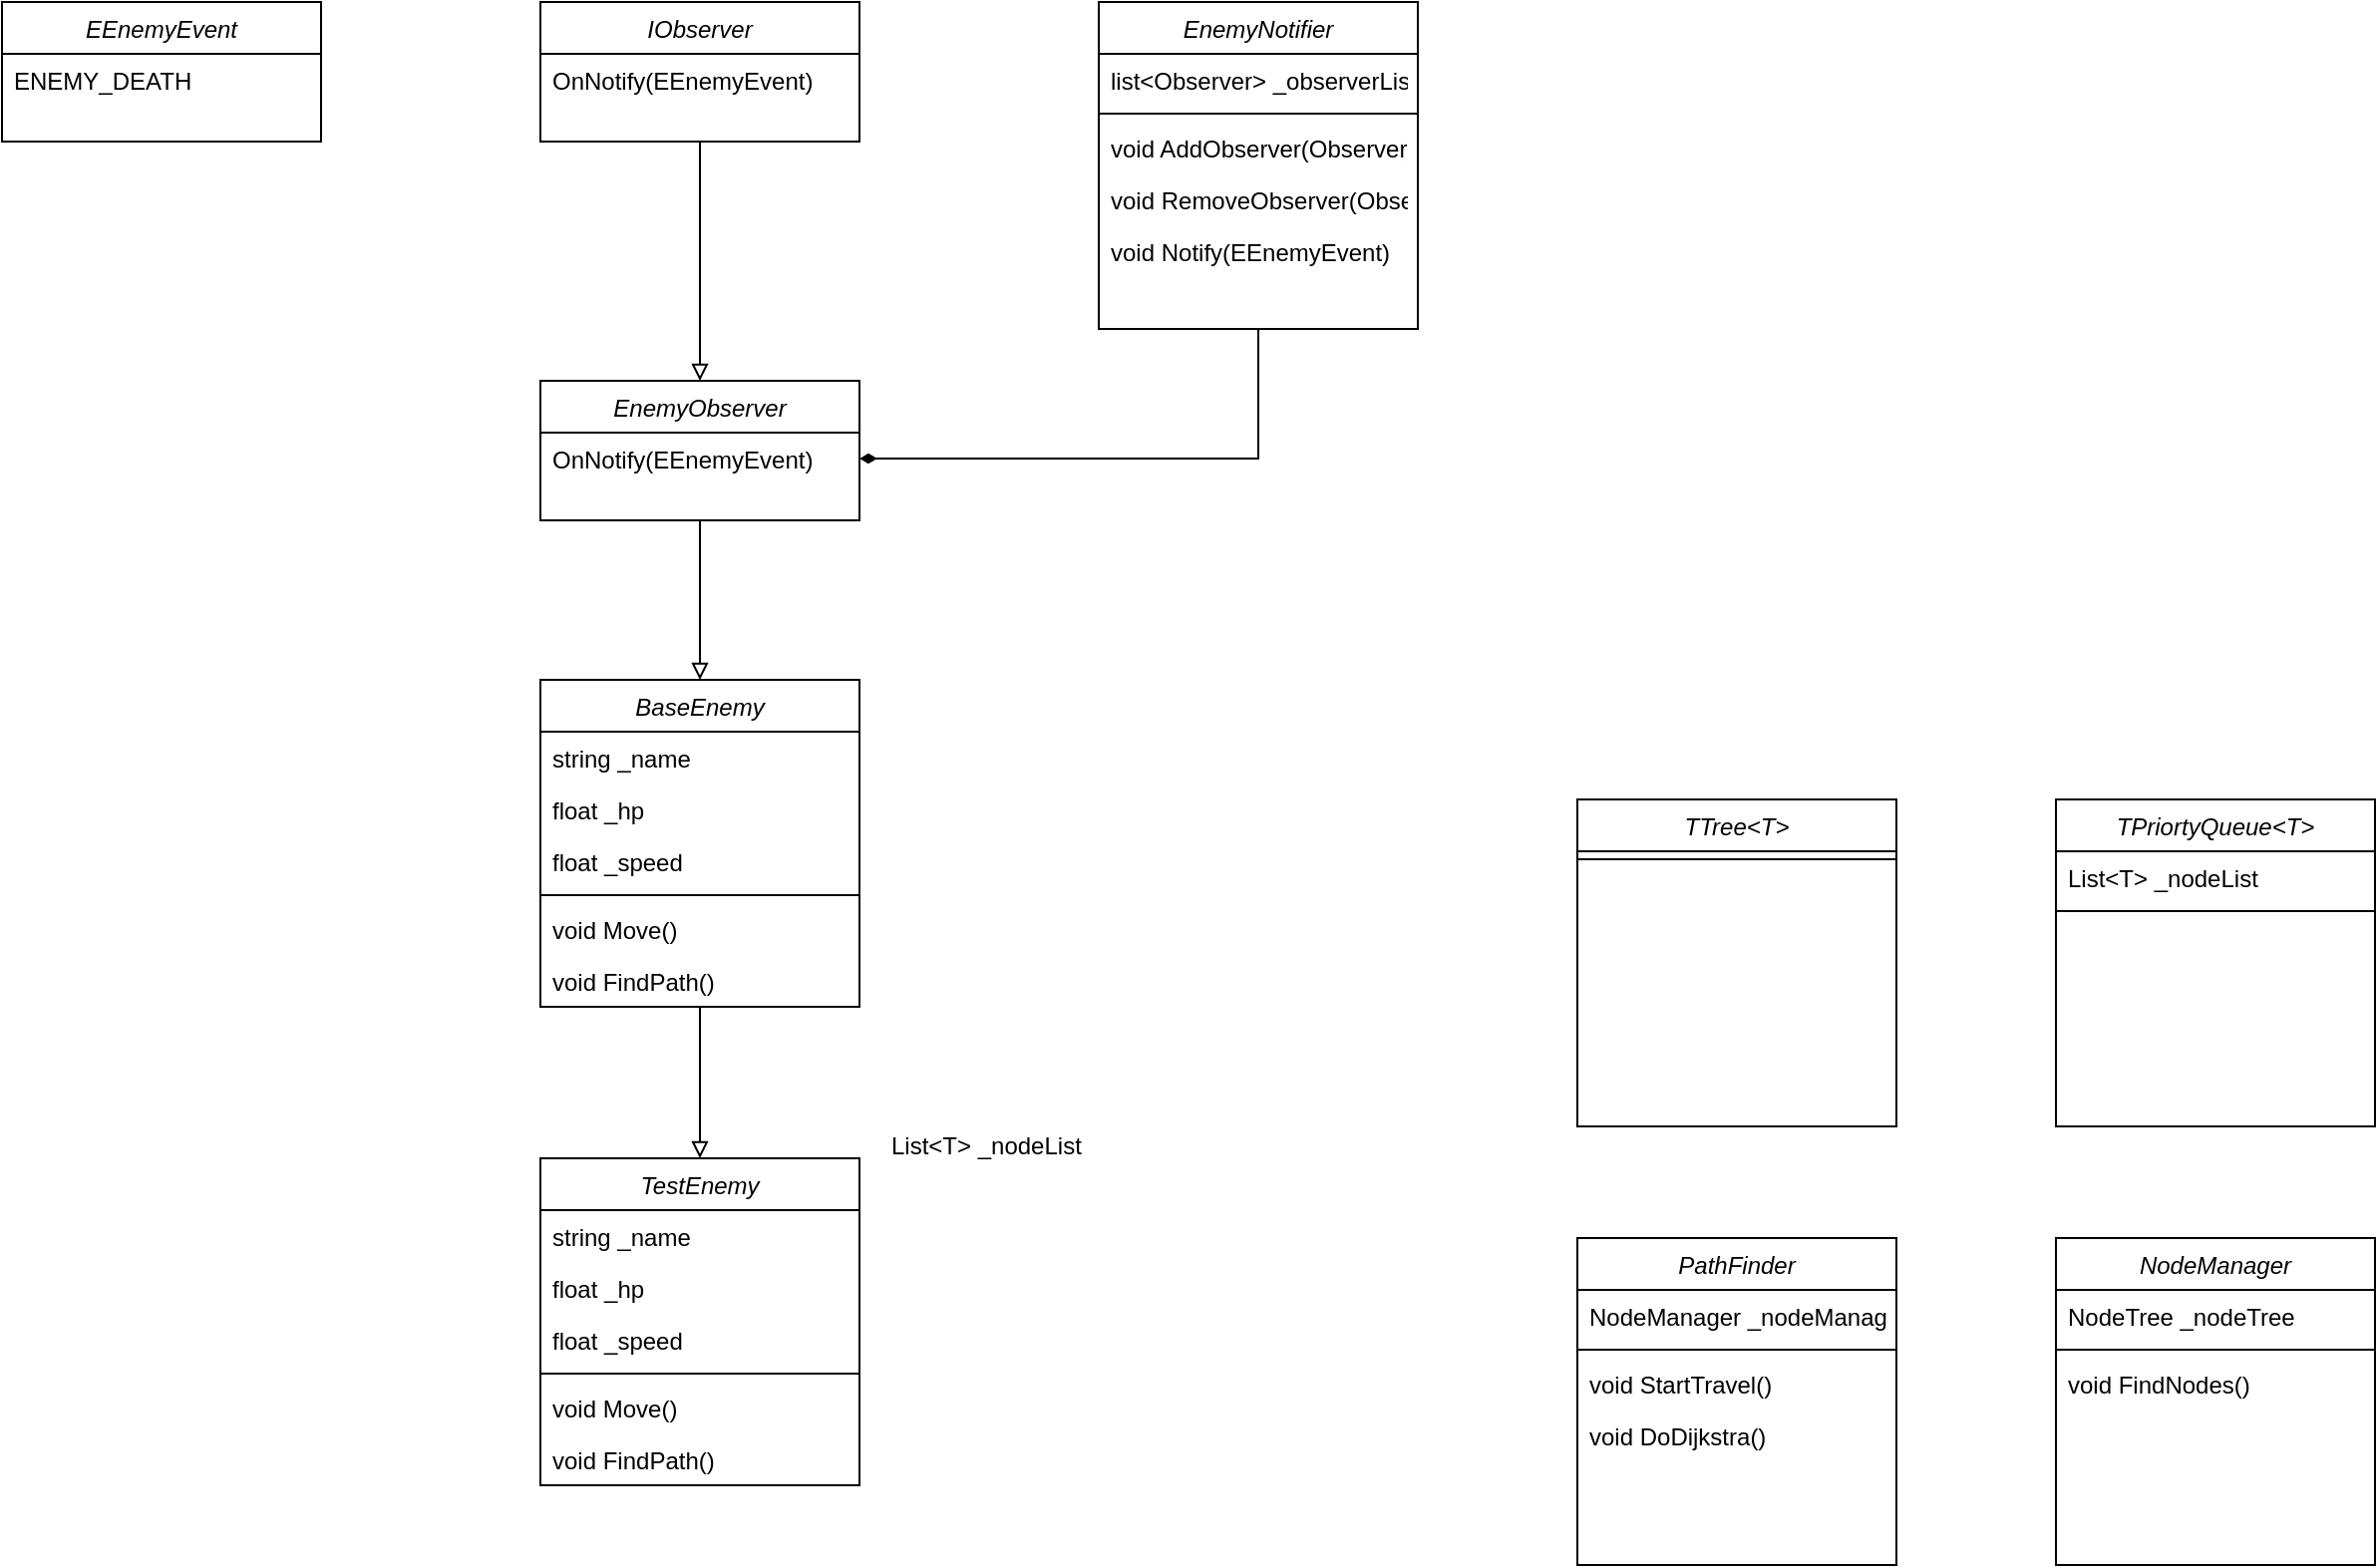 <mxfile version="14.3.2" type="device"><diagram id="C5RBs43oDa-KdzZeNtuy" name="Page-1"><mxGraphModel dx="1062" dy="2112" grid="1" gridSize="10" guides="1" tooltips="1" connect="1" arrows="1" fold="1" page="1" pageScale="1" pageWidth="827" pageHeight="1169" math="0" shadow="0"><root><mxCell id="WIyWlLk6GJQsqaUBKTNV-0"/><mxCell id="WIyWlLk6GJQsqaUBKTNV-1" parent="WIyWlLk6GJQsqaUBKTNV-0"/><mxCell id="cOfWhoq0ihBr1ONqviCs-7" style="edgeStyle=orthogonalEdgeStyle;rounded=0;orthogonalLoop=1;jettySize=auto;html=1;entryX=0.5;entryY=0;entryDx=0;entryDy=0;endArrow=block;endFill=0;" parent="WIyWlLk6GJQsqaUBKTNV-1" source="zkfFHV4jXpPFQw0GAbJ--0" target="cOfWhoq0ihBr1ONqviCs-0" edge="1"><mxGeometry relative="1" as="geometry"/></mxCell><mxCell id="zkfFHV4jXpPFQw0GAbJ--0" value="BaseEnemy" style="swimlane;fontStyle=2;align=center;verticalAlign=top;childLayout=stackLayout;horizontal=1;startSize=26;horizontalStack=0;resizeParent=1;resizeLast=0;collapsible=1;marginBottom=0;rounded=0;shadow=0;strokeWidth=1;" parent="WIyWlLk6GJQsqaUBKTNV-1" vertex="1"><mxGeometry x="280" y="-360" width="160" height="164" as="geometry"><mxRectangle x="230" y="140" width="160" height="26" as="alternateBounds"/></mxGeometry></mxCell><mxCell id="zkfFHV4jXpPFQw0GAbJ--1" value="string _name" style="text;align=left;verticalAlign=top;spacingLeft=4;spacingRight=4;overflow=hidden;rotatable=0;points=[[0,0.5],[1,0.5]];portConstraint=eastwest;" parent="zkfFHV4jXpPFQw0GAbJ--0" vertex="1"><mxGeometry y="26" width="160" height="26" as="geometry"/></mxCell><mxCell id="zkfFHV4jXpPFQw0GAbJ--2" value="float _hp" style="text;align=left;verticalAlign=top;spacingLeft=4;spacingRight=4;overflow=hidden;rotatable=0;points=[[0,0.5],[1,0.5]];portConstraint=eastwest;rounded=0;shadow=0;html=0;" parent="zkfFHV4jXpPFQw0GAbJ--0" vertex="1"><mxGeometry y="52" width="160" height="26" as="geometry"/></mxCell><mxCell id="zkfFHV4jXpPFQw0GAbJ--3" value="float _speed" style="text;align=left;verticalAlign=top;spacingLeft=4;spacingRight=4;overflow=hidden;rotatable=0;points=[[0,0.5],[1,0.5]];portConstraint=eastwest;rounded=0;shadow=0;html=0;" parent="zkfFHV4jXpPFQw0GAbJ--0" vertex="1"><mxGeometry y="78" width="160" height="26" as="geometry"/></mxCell><mxCell id="zkfFHV4jXpPFQw0GAbJ--4" value="" style="line;html=1;strokeWidth=1;align=left;verticalAlign=middle;spacingTop=-1;spacingLeft=3;spacingRight=3;rotatable=0;labelPosition=right;points=[];portConstraint=eastwest;" parent="zkfFHV4jXpPFQw0GAbJ--0" vertex="1"><mxGeometry y="104" width="160" height="8" as="geometry"/></mxCell><mxCell id="zkfFHV4jXpPFQw0GAbJ--5" value="void Move()" style="text;align=left;verticalAlign=top;spacingLeft=4;spacingRight=4;overflow=hidden;rotatable=0;points=[[0,0.5],[1,0.5]];portConstraint=eastwest;" parent="zkfFHV4jXpPFQw0GAbJ--0" vertex="1"><mxGeometry y="112" width="160" height="26" as="geometry"/></mxCell><mxCell id="GhCnCZFte-D8Sw5Zx6Mt-7" value="void FindPath()" style="text;align=left;verticalAlign=top;spacingLeft=4;spacingRight=4;overflow=hidden;rotatable=0;points=[[0,0.5],[1,0.5]];portConstraint=eastwest;" parent="zkfFHV4jXpPFQw0GAbJ--0" vertex="1"><mxGeometry y="138" width="160" height="26" as="geometry"/></mxCell><mxCell id="GhCnCZFte-D8Sw5Zx6Mt-8" value="PathFinder" style="swimlane;fontStyle=2;align=center;verticalAlign=top;childLayout=stackLayout;horizontal=1;startSize=26;horizontalStack=0;resizeParent=1;resizeLast=0;collapsible=1;marginBottom=0;rounded=0;shadow=0;strokeWidth=1;" parent="WIyWlLk6GJQsqaUBKTNV-1" vertex="1"><mxGeometry x="800" y="-80" width="160" height="164" as="geometry"><mxRectangle x="230" y="140" width="160" height="26" as="alternateBounds"/></mxGeometry></mxCell><mxCell id="GhCnCZFte-D8Sw5Zx6Mt-18" value="NodeManager _nodeManager" style="text;align=left;verticalAlign=top;spacingLeft=4;spacingRight=4;overflow=hidden;rotatable=0;points=[[0,0.5],[1,0.5]];portConstraint=eastwest;" parent="GhCnCZFte-D8Sw5Zx6Mt-8" vertex="1"><mxGeometry y="26" width="160" height="26" as="geometry"/></mxCell><mxCell id="GhCnCZFte-D8Sw5Zx6Mt-12" value="" style="line;html=1;strokeWidth=1;align=left;verticalAlign=middle;spacingTop=-1;spacingLeft=3;spacingRight=3;rotatable=0;labelPosition=right;points=[];portConstraint=eastwest;" parent="GhCnCZFte-D8Sw5Zx6Mt-8" vertex="1"><mxGeometry y="52" width="160" height="8" as="geometry"/></mxCell><mxCell id="GhCnCZFte-D8Sw5Zx6Mt-19" value="void StartTravel()" style="text;align=left;verticalAlign=top;spacingLeft=4;spacingRight=4;overflow=hidden;rotatable=0;points=[[0,0.5],[1,0.5]];portConstraint=eastwest;" parent="GhCnCZFte-D8Sw5Zx6Mt-8" vertex="1"><mxGeometry y="60" width="160" height="26" as="geometry"/></mxCell><mxCell id="GhCnCZFte-D8Sw5Zx6Mt-20" value="void DoDijkstra()" style="text;align=left;verticalAlign=top;spacingLeft=4;spacingRight=4;overflow=hidden;rotatable=0;points=[[0,0.5],[1,0.5]];portConstraint=eastwest;" parent="GhCnCZFte-D8Sw5Zx6Mt-8" vertex="1"><mxGeometry y="86" width="160" height="26" as="geometry"/></mxCell><mxCell id="GhCnCZFte-D8Sw5Zx6Mt-15" value="NodeManager" style="swimlane;fontStyle=2;align=center;verticalAlign=top;childLayout=stackLayout;horizontal=1;startSize=26;horizontalStack=0;resizeParent=1;resizeLast=0;collapsible=1;marginBottom=0;rounded=0;shadow=0;strokeWidth=1;" parent="WIyWlLk6GJQsqaUBKTNV-1" vertex="1"><mxGeometry x="1040" y="-80" width="160" height="164" as="geometry"><mxRectangle x="230" y="140" width="160" height="26" as="alternateBounds"/></mxGeometry></mxCell><mxCell id="GhCnCZFte-D8Sw5Zx6Mt-16" value="NodeTree _nodeTree" style="text;align=left;verticalAlign=top;spacingLeft=4;spacingRight=4;overflow=hidden;rotatable=0;points=[[0,0.5],[1,0.5]];portConstraint=eastwest;" parent="GhCnCZFte-D8Sw5Zx6Mt-15" vertex="1"><mxGeometry y="26" width="160" height="26" as="geometry"/></mxCell><mxCell id="GhCnCZFte-D8Sw5Zx6Mt-17" value="" style="line;html=1;strokeWidth=1;align=left;verticalAlign=middle;spacingTop=-1;spacingLeft=3;spacingRight=3;rotatable=0;labelPosition=right;points=[];portConstraint=eastwest;" parent="GhCnCZFte-D8Sw5Zx6Mt-15" vertex="1"><mxGeometry y="52" width="160" height="8" as="geometry"/></mxCell><mxCell id="GhCnCZFte-D8Sw5Zx6Mt-21" value="void FindNodes()" style="text;align=left;verticalAlign=top;spacingLeft=4;spacingRight=4;overflow=hidden;rotatable=0;points=[[0,0.5],[1,0.5]];portConstraint=eastwest;" parent="GhCnCZFte-D8Sw5Zx6Mt-15" vertex="1"><mxGeometry y="60" width="160" height="26" as="geometry"/></mxCell><mxCell id="GhCnCZFte-D8Sw5Zx6Mt-27" value="TTree&lt;T&gt;" style="swimlane;fontStyle=2;align=center;verticalAlign=top;childLayout=stackLayout;horizontal=1;startSize=26;horizontalStack=0;resizeParent=1;resizeLast=0;collapsible=1;marginBottom=0;rounded=0;shadow=0;strokeWidth=1;" parent="WIyWlLk6GJQsqaUBKTNV-1" vertex="1"><mxGeometry x="800" y="-300" width="160" height="164" as="geometry"><mxRectangle x="230" y="140" width="160" height="26" as="alternateBounds"/></mxGeometry></mxCell><mxCell id="GhCnCZFte-D8Sw5Zx6Mt-29" value="" style="line;html=1;strokeWidth=1;align=left;verticalAlign=middle;spacingTop=-1;spacingLeft=3;spacingRight=3;rotatable=0;labelPosition=right;points=[];portConstraint=eastwest;" parent="GhCnCZFte-D8Sw5Zx6Mt-27" vertex="1"><mxGeometry y="26" width="160" height="8" as="geometry"/></mxCell><mxCell id="qt1KKAQsmg6q9iHItkiG-0" value="TPriortyQueue&lt;T&gt;" style="swimlane;fontStyle=2;align=center;verticalAlign=top;childLayout=stackLayout;horizontal=1;startSize=26;horizontalStack=0;resizeParent=1;resizeLast=0;collapsible=1;marginBottom=0;rounded=0;shadow=0;strokeWidth=1;" parent="WIyWlLk6GJQsqaUBKTNV-1" vertex="1"><mxGeometry x="1040" y="-300" width="160" height="164" as="geometry"><mxRectangle x="230" y="140" width="160" height="26" as="alternateBounds"/></mxGeometry></mxCell><mxCell id="qt1KKAQsmg6q9iHItkiG-1" value="List&lt;T&gt; _nodeList" style="text;align=left;verticalAlign=top;spacingLeft=4;spacingRight=4;overflow=hidden;rotatable=0;points=[[0,0.5],[1,0.5]];portConstraint=eastwest;" parent="qt1KKAQsmg6q9iHItkiG-0" vertex="1"><mxGeometry y="26" width="160" height="26" as="geometry"/></mxCell><mxCell id="qt1KKAQsmg6q9iHItkiG-2" value="" style="line;html=1;strokeWidth=1;align=left;verticalAlign=middle;spacingTop=-1;spacingLeft=3;spacingRight=3;rotatable=0;labelPosition=right;points=[];portConstraint=eastwest;" parent="qt1KKAQsmg6q9iHItkiG-0" vertex="1"><mxGeometry y="52" width="160" height="8" as="geometry"/></mxCell><mxCell id="2J2ge2YIvZpj_6lWmjrh-9" style="edgeStyle=orthogonalEdgeStyle;rounded=0;orthogonalLoop=1;jettySize=auto;html=1;exitX=0.5;exitY=1;exitDx=0;exitDy=0;endArrow=block;endFill=0;" parent="WIyWlLk6GJQsqaUBKTNV-1" source="2J2ge2YIvZpj_6lWmjrh-1" target="zkfFHV4jXpPFQw0GAbJ--0" edge="1"><mxGeometry relative="1" as="geometry"/></mxCell><mxCell id="2J2ge2YIvZpj_6lWmjrh-1" value="EnemyObserver" style="swimlane;fontStyle=2;align=center;verticalAlign=top;childLayout=stackLayout;horizontal=1;startSize=26;horizontalStack=0;resizeParent=1;resizeLast=0;collapsible=1;marginBottom=0;rounded=0;shadow=0;strokeWidth=1;" parent="WIyWlLk6GJQsqaUBKTNV-1" vertex="1"><mxGeometry x="280" y="-510" width="160" height="70" as="geometry"><mxRectangle x="230" y="140" width="160" height="26" as="alternateBounds"/></mxGeometry></mxCell><mxCell id="2J2ge2YIvZpj_6lWmjrh-8" value="OnNotify(EEnemyEvent)" style="text;align=left;verticalAlign=top;spacingLeft=4;spacingRight=4;overflow=hidden;rotatable=0;points=[[0,0.5],[1,0.5]];portConstraint=eastwest;" parent="2J2ge2YIvZpj_6lWmjrh-1" vertex="1"><mxGeometry y="26" width="160" height="26" as="geometry"/></mxCell><mxCell id="2J2ge2YIvZpj_6lWmjrh-22" style="edgeStyle=orthogonalEdgeStyle;rounded=0;orthogonalLoop=1;jettySize=auto;html=1;exitX=0.5;exitY=1;exitDx=0;exitDy=0;entryX=1;entryY=0.5;entryDx=0;entryDy=0;endArrow=diamondThin;endFill=1;" parent="WIyWlLk6GJQsqaUBKTNV-1" source="2J2ge2YIvZpj_6lWmjrh-10" target="2J2ge2YIvZpj_6lWmjrh-8" edge="1"><mxGeometry relative="1" as="geometry"/></mxCell><mxCell id="2J2ge2YIvZpj_6lWmjrh-10" value="EnemyNotifier" style="swimlane;fontStyle=2;align=center;verticalAlign=top;childLayout=stackLayout;horizontal=1;startSize=26;horizontalStack=0;resizeParent=1;resizeLast=0;collapsible=1;marginBottom=0;rounded=0;shadow=0;strokeWidth=1;" parent="WIyWlLk6GJQsqaUBKTNV-1" vertex="1"><mxGeometry x="560" y="-700" width="160" height="164" as="geometry"><mxRectangle x="230" y="140" width="160" height="26" as="alternateBounds"/></mxGeometry></mxCell><mxCell id="2J2ge2YIvZpj_6lWmjrh-11" value="list&lt;Observer&gt; _observerList" style="text;align=left;verticalAlign=top;spacingLeft=4;spacingRight=4;overflow=hidden;rotatable=0;points=[[0,0.5],[1,0.5]];portConstraint=eastwest;" parent="2J2ge2YIvZpj_6lWmjrh-10" vertex="1"><mxGeometry y="26" width="160" height="26" as="geometry"/></mxCell><mxCell id="2J2ge2YIvZpj_6lWmjrh-14" value="" style="line;html=1;strokeWidth=1;align=left;verticalAlign=middle;spacingTop=-1;spacingLeft=3;spacingRight=3;rotatable=0;labelPosition=right;points=[];portConstraint=eastwest;" parent="2J2ge2YIvZpj_6lWmjrh-10" vertex="1"><mxGeometry y="52" width="160" height="8" as="geometry"/></mxCell><mxCell id="2J2ge2YIvZpj_6lWmjrh-15" value="void AddObserver(Observer)" style="text;align=left;verticalAlign=top;spacingLeft=4;spacingRight=4;overflow=hidden;rotatable=0;points=[[0,0.5],[1,0.5]];portConstraint=eastwest;" parent="2J2ge2YIvZpj_6lWmjrh-10" vertex="1"><mxGeometry y="60" width="160" height="26" as="geometry"/></mxCell><mxCell id="2J2ge2YIvZpj_6lWmjrh-16" value="void RemoveObserver(Observer)" style="text;align=left;verticalAlign=top;spacingLeft=4;spacingRight=4;overflow=hidden;rotatable=0;points=[[0,0.5],[1,0.5]];portConstraint=eastwest;" parent="2J2ge2YIvZpj_6lWmjrh-10" vertex="1"><mxGeometry y="86" width="160" height="26" as="geometry"/></mxCell><mxCell id="2J2ge2YIvZpj_6lWmjrh-17" value="void Notify(EEnemyEvent)" style="text;align=left;verticalAlign=top;spacingLeft=4;spacingRight=4;overflow=hidden;rotatable=0;points=[[0,0.5],[1,0.5]];portConstraint=eastwest;" parent="2J2ge2YIvZpj_6lWmjrh-10" vertex="1"><mxGeometry y="112" width="160" height="26" as="geometry"/></mxCell><mxCell id="2J2ge2YIvZpj_6lWmjrh-18" value="EEnemyEvent" style="swimlane;fontStyle=2;align=center;verticalAlign=top;childLayout=stackLayout;horizontal=1;startSize=26;horizontalStack=0;resizeParent=1;resizeLast=0;collapsible=1;marginBottom=0;rounded=0;shadow=0;strokeWidth=1;" parent="WIyWlLk6GJQsqaUBKTNV-1" vertex="1"><mxGeometry x="10" y="-700" width="160" height="70" as="geometry"><mxRectangle x="230" y="140" width="160" height="26" as="alternateBounds"/></mxGeometry></mxCell><mxCell id="2J2ge2YIvZpj_6lWmjrh-19" value="ENEMY_DEATH" style="text;align=left;verticalAlign=top;spacingLeft=4;spacingRight=4;overflow=hidden;rotatable=0;points=[[0,0.5],[1,0.5]];portConstraint=eastwest;" parent="2J2ge2YIvZpj_6lWmjrh-18" vertex="1"><mxGeometry y="26" width="160" height="22" as="geometry"/></mxCell><mxCell id="cOfWhoq0ihBr1ONqviCs-0" value="TestEnemy" style="swimlane;fontStyle=2;align=center;verticalAlign=top;childLayout=stackLayout;horizontal=1;startSize=26;horizontalStack=0;resizeParent=1;resizeLast=0;collapsible=1;marginBottom=0;rounded=0;shadow=0;strokeWidth=1;" parent="WIyWlLk6GJQsqaUBKTNV-1" vertex="1"><mxGeometry x="280" y="-120" width="160" height="164" as="geometry"><mxRectangle x="230" y="140" width="160" height="26" as="alternateBounds"/></mxGeometry></mxCell><mxCell id="cOfWhoq0ihBr1ONqviCs-1" value="string _name" style="text;align=left;verticalAlign=top;spacingLeft=4;spacingRight=4;overflow=hidden;rotatable=0;points=[[0,0.5],[1,0.5]];portConstraint=eastwest;" parent="cOfWhoq0ihBr1ONqviCs-0" vertex="1"><mxGeometry y="26" width="160" height="26" as="geometry"/></mxCell><mxCell id="cOfWhoq0ihBr1ONqviCs-2" value="float _hp" style="text;align=left;verticalAlign=top;spacingLeft=4;spacingRight=4;overflow=hidden;rotatable=0;points=[[0,0.5],[1,0.5]];portConstraint=eastwest;rounded=0;shadow=0;html=0;" parent="cOfWhoq0ihBr1ONqviCs-0" vertex="1"><mxGeometry y="52" width="160" height="26" as="geometry"/></mxCell><mxCell id="cOfWhoq0ihBr1ONqviCs-3" value="float _speed" style="text;align=left;verticalAlign=top;spacingLeft=4;spacingRight=4;overflow=hidden;rotatable=0;points=[[0,0.5],[1,0.5]];portConstraint=eastwest;rounded=0;shadow=0;html=0;" parent="cOfWhoq0ihBr1ONqviCs-0" vertex="1"><mxGeometry y="78" width="160" height="26" as="geometry"/></mxCell><mxCell id="cOfWhoq0ihBr1ONqviCs-4" value="" style="line;html=1;strokeWidth=1;align=left;verticalAlign=middle;spacingTop=-1;spacingLeft=3;spacingRight=3;rotatable=0;labelPosition=right;points=[];portConstraint=eastwest;" parent="cOfWhoq0ihBr1ONqviCs-0" vertex="1"><mxGeometry y="104" width="160" height="8" as="geometry"/></mxCell><mxCell id="cOfWhoq0ihBr1ONqviCs-5" value="void Move()" style="text;align=left;verticalAlign=top;spacingLeft=4;spacingRight=4;overflow=hidden;rotatable=0;points=[[0,0.5],[1,0.5]];portConstraint=eastwest;" parent="cOfWhoq0ihBr1ONqviCs-0" vertex="1"><mxGeometry y="112" width="160" height="26" as="geometry"/></mxCell><mxCell id="cOfWhoq0ihBr1ONqviCs-6" value="void FindPath()" style="text;align=left;verticalAlign=top;spacingLeft=4;spacingRight=4;overflow=hidden;rotatable=0;points=[[0,0.5],[1,0.5]];portConstraint=eastwest;" parent="cOfWhoq0ihBr1ONqviCs-0" vertex="1"><mxGeometry y="138" width="160" height="26" as="geometry"/></mxCell><mxCell id="cOfWhoq0ihBr1ONqviCs-11" style="edgeStyle=orthogonalEdgeStyle;rounded=0;orthogonalLoop=1;jettySize=auto;html=1;exitX=0.5;exitY=1;exitDx=0;exitDy=0;endArrow=block;endFill=0;" parent="WIyWlLk6GJQsqaUBKTNV-1" source="cOfWhoq0ihBr1ONqviCs-8" target="2J2ge2YIvZpj_6lWmjrh-1" edge="1"><mxGeometry relative="1" as="geometry"/></mxCell><mxCell id="cOfWhoq0ihBr1ONqviCs-8" value="IObserver" style="swimlane;fontStyle=2;align=center;verticalAlign=top;childLayout=stackLayout;horizontal=1;startSize=26;horizontalStack=0;resizeParent=1;resizeLast=0;collapsible=1;marginBottom=0;rounded=0;shadow=0;strokeWidth=1;" parent="WIyWlLk6GJQsqaUBKTNV-1" vertex="1"><mxGeometry x="280" y="-700" width="160" height="70" as="geometry"><mxRectangle x="230" y="140" width="160" height="26" as="alternateBounds"/></mxGeometry></mxCell><mxCell id="cOfWhoq0ihBr1ONqviCs-9" value="OnNotify(EEnemyEvent)" style="text;align=left;verticalAlign=top;spacingLeft=4;spacingRight=4;overflow=hidden;rotatable=0;points=[[0,0.5],[1,0.5]];portConstraint=eastwest;" parent="cOfWhoq0ihBr1ONqviCs-8" vertex="1"><mxGeometry y="26" width="160" height="26" as="geometry"/></mxCell><mxCell id="GhCnCZFte-D8Sw5Zx6Mt-31" value="List&lt;T&gt; _nodeList" style="text;align=left;verticalAlign=top;spacingLeft=4;spacingRight=4;overflow=hidden;rotatable=0;points=[[0,0.5],[1,0.5]];portConstraint=eastwest;" parent="WIyWlLk6GJQsqaUBKTNV-1" vertex="1"><mxGeometry x="450" y="-140" width="160" height="26" as="geometry"/></mxCell></root></mxGraphModel></diagram></mxfile>